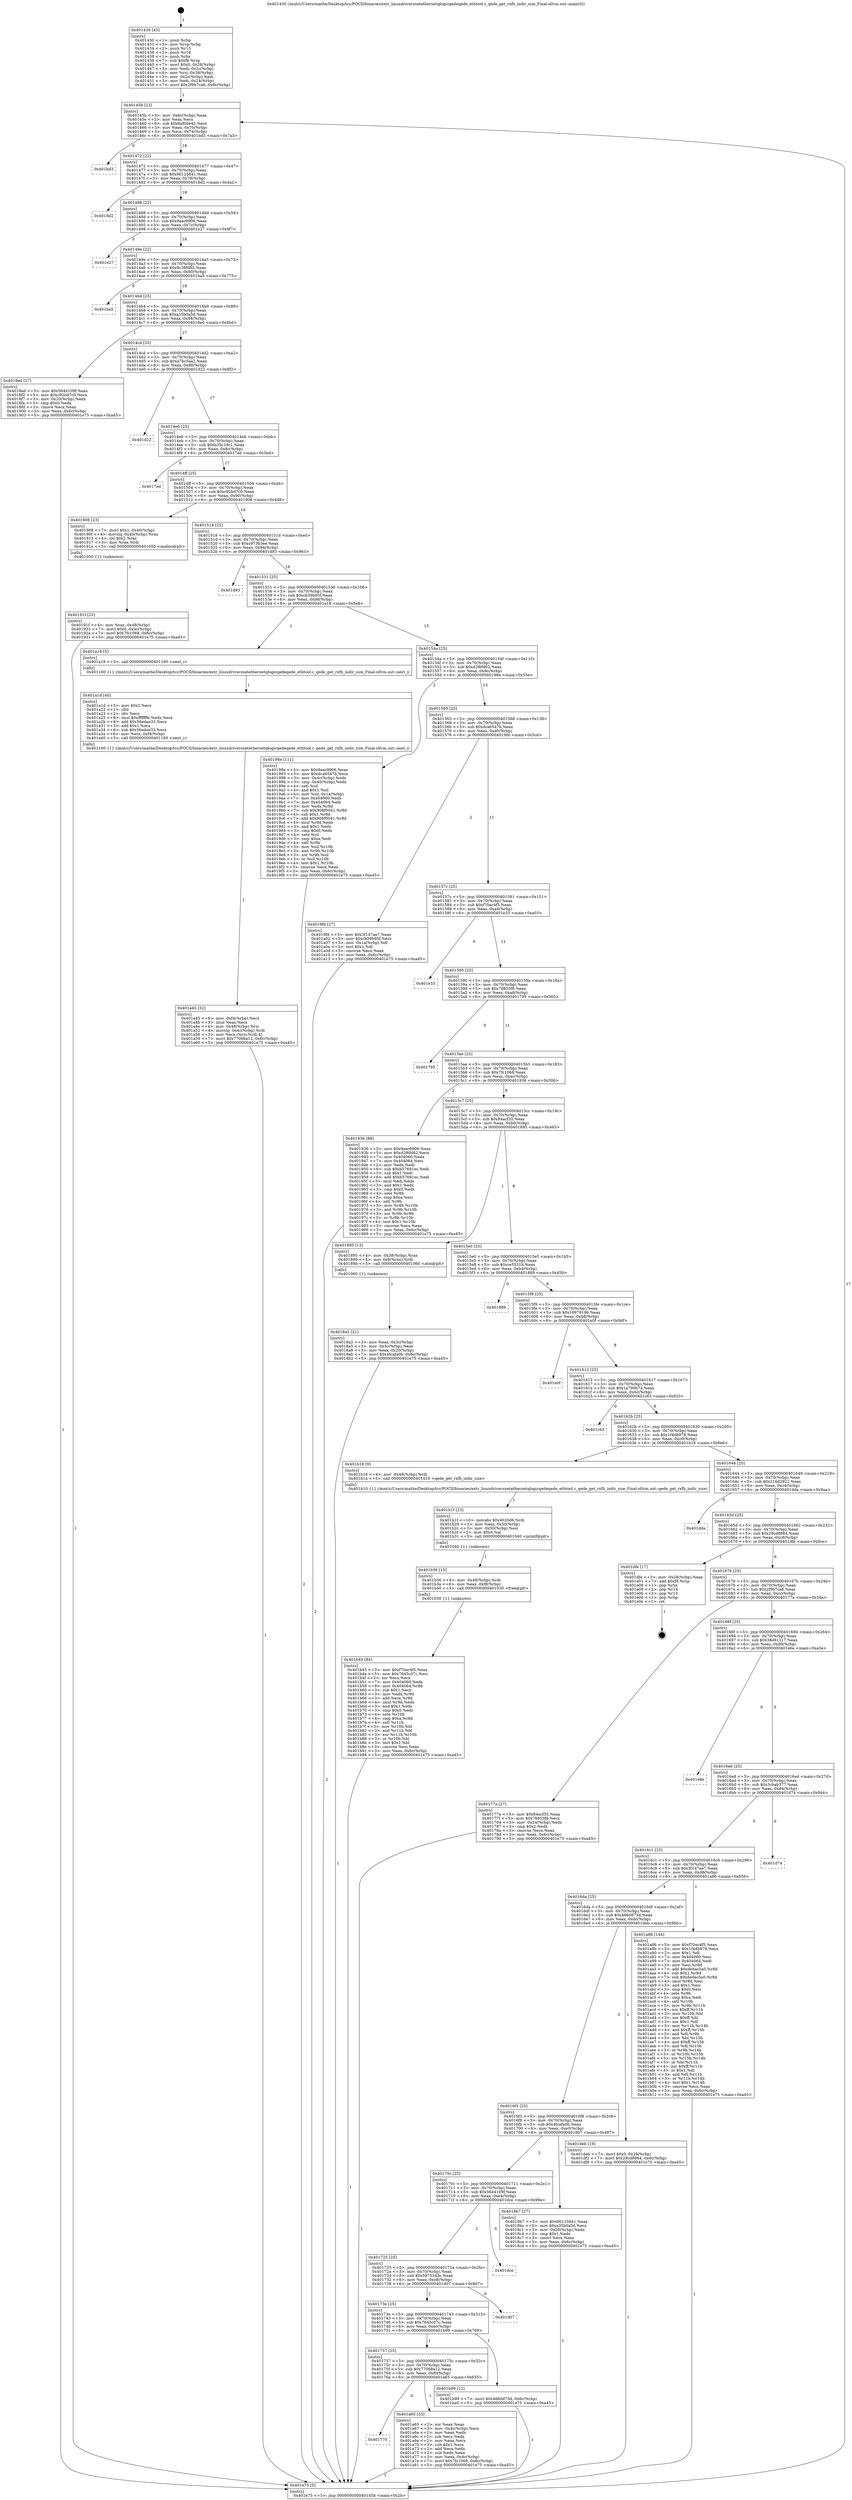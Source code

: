 digraph "0x401430" {
  label = "0x401430 (/mnt/c/Users/mathe/Desktop/tcc/POCII/binaries/extr_linuxdriversnetethernetqlogicqedeqede_ethtool.c_qede_get_rxfh_indir_size_Final-ollvm.out::main(0))"
  labelloc = "t"
  node[shape=record]

  Entry [label="",width=0.3,height=0.3,shape=circle,fillcolor=black,style=filled]
  "0x40145b" [label="{
     0x40145b [23]\l
     | [instrs]\l
     &nbsp;&nbsp;0x40145b \<+3\>: mov -0x6c(%rbp),%eax\l
     &nbsp;&nbsp;0x40145e \<+2\>: mov %eax,%ecx\l
     &nbsp;&nbsp;0x401460 \<+6\>: sub $0x8af0de42,%ecx\l
     &nbsp;&nbsp;0x401466 \<+3\>: mov %eax,-0x70(%rbp)\l
     &nbsp;&nbsp;0x401469 \<+3\>: mov %ecx,-0x74(%rbp)\l
     &nbsp;&nbsp;0x40146c \<+6\>: je 0000000000401bd3 \<main+0x7a3\>\l
  }"]
  "0x401bd3" [label="{
     0x401bd3\l
  }", style=dashed]
  "0x401472" [label="{
     0x401472 [22]\l
     | [instrs]\l
     &nbsp;&nbsp;0x401472 \<+5\>: jmp 0000000000401477 \<main+0x47\>\l
     &nbsp;&nbsp;0x401477 \<+3\>: mov -0x70(%rbp),%eax\l
     &nbsp;&nbsp;0x40147a \<+5\>: sub $0x96125841,%eax\l
     &nbsp;&nbsp;0x40147f \<+3\>: mov %eax,-0x78(%rbp)\l
     &nbsp;&nbsp;0x401482 \<+6\>: je 00000000004018d2 \<main+0x4a2\>\l
  }"]
  Exit [label="",width=0.3,height=0.3,shape=circle,fillcolor=black,style=filled,peripheries=2]
  "0x4018d2" [label="{
     0x4018d2\l
  }", style=dashed]
  "0x401488" [label="{
     0x401488 [22]\l
     | [instrs]\l
     &nbsp;&nbsp;0x401488 \<+5\>: jmp 000000000040148d \<main+0x5d\>\l
     &nbsp;&nbsp;0x40148d \<+3\>: mov -0x70(%rbp),%eax\l
     &nbsp;&nbsp;0x401490 \<+5\>: sub $0x9aac9906,%eax\l
     &nbsp;&nbsp;0x401495 \<+3\>: mov %eax,-0x7c(%rbp)\l
     &nbsp;&nbsp;0x401498 \<+6\>: je 0000000000401e27 \<main+0x9f7\>\l
  }"]
  "0x401b45" [label="{
     0x401b45 [84]\l
     | [instrs]\l
     &nbsp;&nbsp;0x401b45 \<+5\>: mov $0xf70ac4f5,%eax\l
     &nbsp;&nbsp;0x401b4a \<+5\>: mov $0x7645c07c,%esi\l
     &nbsp;&nbsp;0x401b4f \<+2\>: xor %ecx,%ecx\l
     &nbsp;&nbsp;0x401b51 \<+7\>: mov 0x404060,%edx\l
     &nbsp;&nbsp;0x401b58 \<+8\>: mov 0x404064,%r8d\l
     &nbsp;&nbsp;0x401b60 \<+3\>: sub $0x1,%ecx\l
     &nbsp;&nbsp;0x401b63 \<+3\>: mov %edx,%r9d\l
     &nbsp;&nbsp;0x401b66 \<+3\>: add %ecx,%r9d\l
     &nbsp;&nbsp;0x401b69 \<+4\>: imul %r9d,%edx\l
     &nbsp;&nbsp;0x401b6d \<+3\>: and $0x1,%edx\l
     &nbsp;&nbsp;0x401b70 \<+3\>: cmp $0x0,%edx\l
     &nbsp;&nbsp;0x401b73 \<+4\>: sete %r10b\l
     &nbsp;&nbsp;0x401b77 \<+4\>: cmp $0xa,%r8d\l
     &nbsp;&nbsp;0x401b7b \<+4\>: setl %r11b\l
     &nbsp;&nbsp;0x401b7f \<+3\>: mov %r10b,%bl\l
     &nbsp;&nbsp;0x401b82 \<+3\>: and %r11b,%bl\l
     &nbsp;&nbsp;0x401b85 \<+3\>: xor %r11b,%r10b\l
     &nbsp;&nbsp;0x401b88 \<+3\>: or %r10b,%bl\l
     &nbsp;&nbsp;0x401b8b \<+3\>: test $0x1,%bl\l
     &nbsp;&nbsp;0x401b8e \<+3\>: cmovne %esi,%eax\l
     &nbsp;&nbsp;0x401b91 \<+3\>: mov %eax,-0x6c(%rbp)\l
     &nbsp;&nbsp;0x401b94 \<+5\>: jmp 0000000000401e75 \<main+0xa45\>\l
  }"]
  "0x401e27" [label="{
     0x401e27\l
  }", style=dashed]
  "0x40149e" [label="{
     0x40149e [22]\l
     | [instrs]\l
     &nbsp;&nbsp;0x40149e \<+5\>: jmp 00000000004014a3 \<main+0x73\>\l
     &nbsp;&nbsp;0x4014a3 \<+3\>: mov -0x70(%rbp),%eax\l
     &nbsp;&nbsp;0x4014a6 \<+5\>: sub $0x9c38fd85,%eax\l
     &nbsp;&nbsp;0x4014ab \<+3\>: mov %eax,-0x80(%rbp)\l
     &nbsp;&nbsp;0x4014ae \<+6\>: je 0000000000401ba5 \<main+0x775\>\l
  }"]
  "0x401b36" [label="{
     0x401b36 [15]\l
     | [instrs]\l
     &nbsp;&nbsp;0x401b36 \<+4\>: mov -0x48(%rbp),%rdi\l
     &nbsp;&nbsp;0x401b3a \<+6\>: mov %eax,-0xf8(%rbp)\l
     &nbsp;&nbsp;0x401b40 \<+5\>: call 0000000000401030 \<free@plt\>\l
     | [calls]\l
     &nbsp;&nbsp;0x401030 \{1\} (unknown)\l
  }"]
  "0x401ba5" [label="{
     0x401ba5\l
  }", style=dashed]
  "0x4014b4" [label="{
     0x4014b4 [25]\l
     | [instrs]\l
     &nbsp;&nbsp;0x4014b4 \<+5\>: jmp 00000000004014b9 \<main+0x89\>\l
     &nbsp;&nbsp;0x4014b9 \<+3\>: mov -0x70(%rbp),%eax\l
     &nbsp;&nbsp;0x4014bc \<+5\>: sub $0xa35b0a5d,%eax\l
     &nbsp;&nbsp;0x4014c1 \<+6\>: mov %eax,-0x84(%rbp)\l
     &nbsp;&nbsp;0x4014c7 \<+6\>: je 00000000004018ed \<main+0x4bd\>\l
  }"]
  "0x401b1f" [label="{
     0x401b1f [23]\l
     | [instrs]\l
     &nbsp;&nbsp;0x401b1f \<+10\>: movabs $0x4020d6,%rdi\l
     &nbsp;&nbsp;0x401b29 \<+3\>: mov %eax,-0x50(%rbp)\l
     &nbsp;&nbsp;0x401b2c \<+3\>: mov -0x50(%rbp),%esi\l
     &nbsp;&nbsp;0x401b2f \<+2\>: mov $0x0,%al\l
     &nbsp;&nbsp;0x401b31 \<+5\>: call 0000000000401040 \<printf@plt\>\l
     | [calls]\l
     &nbsp;&nbsp;0x401040 \{1\} (unknown)\l
  }"]
  "0x4018ed" [label="{
     0x4018ed [27]\l
     | [instrs]\l
     &nbsp;&nbsp;0x4018ed \<+5\>: mov $0x5644109f,%eax\l
     &nbsp;&nbsp;0x4018f2 \<+5\>: mov $0xc92bd7c0,%ecx\l
     &nbsp;&nbsp;0x4018f7 \<+3\>: mov -0x20(%rbp),%edx\l
     &nbsp;&nbsp;0x4018fa \<+3\>: cmp $0x0,%edx\l
     &nbsp;&nbsp;0x4018fd \<+3\>: cmove %ecx,%eax\l
     &nbsp;&nbsp;0x401900 \<+3\>: mov %eax,-0x6c(%rbp)\l
     &nbsp;&nbsp;0x401903 \<+5\>: jmp 0000000000401e75 \<main+0xa45\>\l
  }"]
  "0x4014cd" [label="{
     0x4014cd [25]\l
     | [instrs]\l
     &nbsp;&nbsp;0x4014cd \<+5\>: jmp 00000000004014d2 \<main+0xa2\>\l
     &nbsp;&nbsp;0x4014d2 \<+3\>: mov -0x70(%rbp),%eax\l
     &nbsp;&nbsp;0x4014d5 \<+5\>: sub $0xa7bc5aa2,%eax\l
     &nbsp;&nbsp;0x4014da \<+6\>: mov %eax,-0x88(%rbp)\l
     &nbsp;&nbsp;0x4014e0 \<+6\>: je 0000000000401d22 \<main+0x8f2\>\l
  }"]
  "0x401770" [label="{
     0x401770\l
  }", style=dashed]
  "0x401d22" [label="{
     0x401d22\l
  }", style=dashed]
  "0x4014e6" [label="{
     0x4014e6 [25]\l
     | [instrs]\l
     &nbsp;&nbsp;0x4014e6 \<+5\>: jmp 00000000004014eb \<main+0xbb\>\l
     &nbsp;&nbsp;0x4014eb \<+3\>: mov -0x70(%rbp),%eax\l
     &nbsp;&nbsp;0x4014ee \<+5\>: sub $0xb35c19c1,%eax\l
     &nbsp;&nbsp;0x4014f3 \<+6\>: mov %eax,-0x8c(%rbp)\l
     &nbsp;&nbsp;0x4014f9 \<+6\>: je 00000000004017ed \<main+0x3bd\>\l
  }"]
  "0x401a65" [label="{
     0x401a65 [33]\l
     | [instrs]\l
     &nbsp;&nbsp;0x401a65 \<+2\>: xor %eax,%eax\l
     &nbsp;&nbsp;0x401a67 \<+3\>: mov -0x4c(%rbp),%ecx\l
     &nbsp;&nbsp;0x401a6a \<+2\>: mov %eax,%edx\l
     &nbsp;&nbsp;0x401a6c \<+2\>: sub %ecx,%edx\l
     &nbsp;&nbsp;0x401a6e \<+2\>: mov %eax,%ecx\l
     &nbsp;&nbsp;0x401a70 \<+3\>: sub $0x1,%ecx\l
     &nbsp;&nbsp;0x401a73 \<+2\>: add %ecx,%edx\l
     &nbsp;&nbsp;0x401a75 \<+2\>: sub %edx,%eax\l
     &nbsp;&nbsp;0x401a77 \<+3\>: mov %eax,-0x4c(%rbp)\l
     &nbsp;&nbsp;0x401a7a \<+7\>: movl $0x7fc1068,-0x6c(%rbp)\l
     &nbsp;&nbsp;0x401a81 \<+5\>: jmp 0000000000401e75 \<main+0xa45\>\l
  }"]
  "0x4017ed" [label="{
     0x4017ed\l
  }", style=dashed]
  "0x4014ff" [label="{
     0x4014ff [25]\l
     | [instrs]\l
     &nbsp;&nbsp;0x4014ff \<+5\>: jmp 0000000000401504 \<main+0xd4\>\l
     &nbsp;&nbsp;0x401504 \<+3\>: mov -0x70(%rbp),%eax\l
     &nbsp;&nbsp;0x401507 \<+5\>: sub $0xc92bd7c0,%eax\l
     &nbsp;&nbsp;0x40150c \<+6\>: mov %eax,-0x90(%rbp)\l
     &nbsp;&nbsp;0x401512 \<+6\>: je 0000000000401908 \<main+0x4d8\>\l
  }"]
  "0x401757" [label="{
     0x401757 [25]\l
     | [instrs]\l
     &nbsp;&nbsp;0x401757 \<+5\>: jmp 000000000040175c \<main+0x32c\>\l
     &nbsp;&nbsp;0x40175c \<+3\>: mov -0x70(%rbp),%eax\l
     &nbsp;&nbsp;0x40175f \<+5\>: sub $0x77068a12,%eax\l
     &nbsp;&nbsp;0x401764 \<+6\>: mov %eax,-0xf0(%rbp)\l
     &nbsp;&nbsp;0x40176a \<+6\>: je 0000000000401a65 \<main+0x635\>\l
  }"]
  "0x401908" [label="{
     0x401908 [23]\l
     | [instrs]\l
     &nbsp;&nbsp;0x401908 \<+7\>: movl $0x1,-0x40(%rbp)\l
     &nbsp;&nbsp;0x40190f \<+4\>: movslq -0x40(%rbp),%rax\l
     &nbsp;&nbsp;0x401913 \<+4\>: shl $0x2,%rax\l
     &nbsp;&nbsp;0x401917 \<+3\>: mov %rax,%rdi\l
     &nbsp;&nbsp;0x40191a \<+5\>: call 0000000000401050 \<malloc@plt\>\l
     | [calls]\l
     &nbsp;&nbsp;0x401050 \{1\} (unknown)\l
  }"]
  "0x401518" [label="{
     0x401518 [25]\l
     | [instrs]\l
     &nbsp;&nbsp;0x401518 \<+5\>: jmp 000000000040151d \<main+0xed\>\l
     &nbsp;&nbsp;0x40151d \<+3\>: mov -0x70(%rbp),%eax\l
     &nbsp;&nbsp;0x401520 \<+5\>: sub $0xc97363ee,%eax\l
     &nbsp;&nbsp;0x401525 \<+6\>: mov %eax,-0x94(%rbp)\l
     &nbsp;&nbsp;0x40152b \<+6\>: je 0000000000401d93 \<main+0x963\>\l
  }"]
  "0x401b99" [label="{
     0x401b99 [12]\l
     | [instrs]\l
     &nbsp;&nbsp;0x401b99 \<+7\>: movl $0x4660d73d,-0x6c(%rbp)\l
     &nbsp;&nbsp;0x401ba0 \<+5\>: jmp 0000000000401e75 \<main+0xa45\>\l
  }"]
  "0x401d93" [label="{
     0x401d93\l
  }", style=dashed]
  "0x401531" [label="{
     0x401531 [25]\l
     | [instrs]\l
     &nbsp;&nbsp;0x401531 \<+5\>: jmp 0000000000401536 \<main+0x106\>\l
     &nbsp;&nbsp;0x401536 \<+3\>: mov -0x70(%rbp),%eax\l
     &nbsp;&nbsp;0x401539 \<+5\>: sub $0xcb39b95f,%eax\l
     &nbsp;&nbsp;0x40153e \<+6\>: mov %eax,-0x98(%rbp)\l
     &nbsp;&nbsp;0x401544 \<+6\>: je 0000000000401a18 \<main+0x5e8\>\l
  }"]
  "0x40173e" [label="{
     0x40173e [25]\l
     | [instrs]\l
     &nbsp;&nbsp;0x40173e \<+5\>: jmp 0000000000401743 \<main+0x313\>\l
     &nbsp;&nbsp;0x401743 \<+3\>: mov -0x70(%rbp),%eax\l
     &nbsp;&nbsp;0x401746 \<+5\>: sub $0x7645c07c,%eax\l
     &nbsp;&nbsp;0x40174b \<+6\>: mov %eax,-0xec(%rbp)\l
     &nbsp;&nbsp;0x401751 \<+6\>: je 0000000000401b99 \<main+0x769\>\l
  }"]
  "0x401a18" [label="{
     0x401a18 [5]\l
     | [instrs]\l
     &nbsp;&nbsp;0x401a18 \<+5\>: call 0000000000401160 \<next_i\>\l
     | [calls]\l
     &nbsp;&nbsp;0x401160 \{1\} (/mnt/c/Users/mathe/Desktop/tcc/POCII/binaries/extr_linuxdriversnetethernetqlogicqedeqede_ethtool.c_qede_get_rxfh_indir_size_Final-ollvm.out::next_i)\l
  }"]
  "0x40154a" [label="{
     0x40154a [25]\l
     | [instrs]\l
     &nbsp;&nbsp;0x40154a \<+5\>: jmp 000000000040154f \<main+0x11f\>\l
     &nbsp;&nbsp;0x40154f \<+3\>: mov -0x70(%rbp),%eax\l
     &nbsp;&nbsp;0x401552 \<+5\>: sub $0xd2f6fd62,%eax\l
     &nbsp;&nbsp;0x401557 \<+6\>: mov %eax,-0x9c(%rbp)\l
     &nbsp;&nbsp;0x40155d \<+6\>: je 000000000040198e \<main+0x55e\>\l
  }"]
  "0x401d07" [label="{
     0x401d07\l
  }", style=dashed]
  "0x40198e" [label="{
     0x40198e [111]\l
     | [instrs]\l
     &nbsp;&nbsp;0x40198e \<+5\>: mov $0x9aac9906,%eax\l
     &nbsp;&nbsp;0x401993 \<+5\>: mov $0xdca6547b,%ecx\l
     &nbsp;&nbsp;0x401998 \<+3\>: mov -0x4c(%rbp),%edx\l
     &nbsp;&nbsp;0x40199b \<+3\>: cmp -0x40(%rbp),%edx\l
     &nbsp;&nbsp;0x40199e \<+4\>: setl %sil\l
     &nbsp;&nbsp;0x4019a2 \<+4\>: and $0x1,%sil\l
     &nbsp;&nbsp;0x4019a6 \<+4\>: mov %sil,-0x1a(%rbp)\l
     &nbsp;&nbsp;0x4019aa \<+7\>: mov 0x404060,%edx\l
     &nbsp;&nbsp;0x4019b1 \<+7\>: mov 0x404064,%edi\l
     &nbsp;&nbsp;0x4019b8 \<+3\>: mov %edx,%r8d\l
     &nbsp;&nbsp;0x4019bb \<+7\>: sub $0x908f0041,%r8d\l
     &nbsp;&nbsp;0x4019c2 \<+4\>: sub $0x1,%r8d\l
     &nbsp;&nbsp;0x4019c6 \<+7\>: add $0x908f0041,%r8d\l
     &nbsp;&nbsp;0x4019cd \<+4\>: imul %r8d,%edx\l
     &nbsp;&nbsp;0x4019d1 \<+3\>: and $0x1,%edx\l
     &nbsp;&nbsp;0x4019d4 \<+3\>: cmp $0x0,%edx\l
     &nbsp;&nbsp;0x4019d7 \<+4\>: sete %sil\l
     &nbsp;&nbsp;0x4019db \<+3\>: cmp $0xa,%edi\l
     &nbsp;&nbsp;0x4019de \<+4\>: setl %r9b\l
     &nbsp;&nbsp;0x4019e2 \<+3\>: mov %sil,%r10b\l
     &nbsp;&nbsp;0x4019e5 \<+3\>: and %r9b,%r10b\l
     &nbsp;&nbsp;0x4019e8 \<+3\>: xor %r9b,%sil\l
     &nbsp;&nbsp;0x4019eb \<+3\>: or %sil,%r10b\l
     &nbsp;&nbsp;0x4019ee \<+4\>: test $0x1,%r10b\l
     &nbsp;&nbsp;0x4019f2 \<+3\>: cmovne %ecx,%eax\l
     &nbsp;&nbsp;0x4019f5 \<+3\>: mov %eax,-0x6c(%rbp)\l
     &nbsp;&nbsp;0x4019f8 \<+5\>: jmp 0000000000401e75 \<main+0xa45\>\l
  }"]
  "0x401563" [label="{
     0x401563 [25]\l
     | [instrs]\l
     &nbsp;&nbsp;0x401563 \<+5\>: jmp 0000000000401568 \<main+0x138\>\l
     &nbsp;&nbsp;0x401568 \<+3\>: mov -0x70(%rbp),%eax\l
     &nbsp;&nbsp;0x40156b \<+5\>: sub $0xdca6547b,%eax\l
     &nbsp;&nbsp;0x401570 \<+6\>: mov %eax,-0xa0(%rbp)\l
     &nbsp;&nbsp;0x401576 \<+6\>: je 00000000004019fd \<main+0x5cd\>\l
  }"]
  "0x401725" [label="{
     0x401725 [25]\l
     | [instrs]\l
     &nbsp;&nbsp;0x401725 \<+5\>: jmp 000000000040172a \<main+0x2fa\>\l
     &nbsp;&nbsp;0x40172a \<+3\>: mov -0x70(%rbp),%eax\l
     &nbsp;&nbsp;0x40172d \<+5\>: sub $0x5975343c,%eax\l
     &nbsp;&nbsp;0x401732 \<+6\>: mov %eax,-0xe8(%rbp)\l
     &nbsp;&nbsp;0x401738 \<+6\>: je 0000000000401d07 \<main+0x8d7\>\l
  }"]
  "0x4019fd" [label="{
     0x4019fd [27]\l
     | [instrs]\l
     &nbsp;&nbsp;0x4019fd \<+5\>: mov $0x3f147ae7,%eax\l
     &nbsp;&nbsp;0x401a02 \<+5\>: mov $0xcb39b95f,%ecx\l
     &nbsp;&nbsp;0x401a07 \<+3\>: mov -0x1a(%rbp),%dl\l
     &nbsp;&nbsp;0x401a0a \<+3\>: test $0x1,%dl\l
     &nbsp;&nbsp;0x401a0d \<+3\>: cmovne %ecx,%eax\l
     &nbsp;&nbsp;0x401a10 \<+3\>: mov %eax,-0x6c(%rbp)\l
     &nbsp;&nbsp;0x401a13 \<+5\>: jmp 0000000000401e75 \<main+0xa45\>\l
  }"]
  "0x40157c" [label="{
     0x40157c [25]\l
     | [instrs]\l
     &nbsp;&nbsp;0x40157c \<+5\>: jmp 0000000000401581 \<main+0x151\>\l
     &nbsp;&nbsp;0x401581 \<+3\>: mov -0x70(%rbp),%eax\l
     &nbsp;&nbsp;0x401584 \<+5\>: sub $0xf70ac4f5,%eax\l
     &nbsp;&nbsp;0x401589 \<+6\>: mov %eax,-0xa4(%rbp)\l
     &nbsp;&nbsp;0x40158f \<+6\>: je 0000000000401e33 \<main+0xa03\>\l
  }"]
  "0x401dce" [label="{
     0x401dce\l
  }", style=dashed]
  "0x401e33" [label="{
     0x401e33\l
  }", style=dashed]
  "0x401595" [label="{
     0x401595 [25]\l
     | [instrs]\l
     &nbsp;&nbsp;0x401595 \<+5\>: jmp 000000000040159a \<main+0x16a\>\l
     &nbsp;&nbsp;0x40159a \<+3\>: mov -0x70(%rbp),%eax\l
     &nbsp;&nbsp;0x40159d \<+5\>: sub $0x78853f8,%eax\l
     &nbsp;&nbsp;0x4015a2 \<+6\>: mov %eax,-0xa8(%rbp)\l
     &nbsp;&nbsp;0x4015a8 \<+6\>: je 0000000000401795 \<main+0x365\>\l
  }"]
  "0x401a45" [label="{
     0x401a45 [32]\l
     | [instrs]\l
     &nbsp;&nbsp;0x401a45 \<+6\>: mov -0xf4(%rbp),%ecx\l
     &nbsp;&nbsp;0x401a4b \<+3\>: imul %eax,%ecx\l
     &nbsp;&nbsp;0x401a4e \<+4\>: mov -0x48(%rbp),%rsi\l
     &nbsp;&nbsp;0x401a52 \<+4\>: movslq -0x4c(%rbp),%rdi\l
     &nbsp;&nbsp;0x401a56 \<+3\>: mov %ecx,(%rsi,%rdi,4)\l
     &nbsp;&nbsp;0x401a59 \<+7\>: movl $0x77068a12,-0x6c(%rbp)\l
     &nbsp;&nbsp;0x401a60 \<+5\>: jmp 0000000000401e75 \<main+0xa45\>\l
  }"]
  "0x401795" [label="{
     0x401795\l
  }", style=dashed]
  "0x4015ae" [label="{
     0x4015ae [25]\l
     | [instrs]\l
     &nbsp;&nbsp;0x4015ae \<+5\>: jmp 00000000004015b3 \<main+0x183\>\l
     &nbsp;&nbsp;0x4015b3 \<+3\>: mov -0x70(%rbp),%eax\l
     &nbsp;&nbsp;0x4015b6 \<+5\>: sub $0x7fc1068,%eax\l
     &nbsp;&nbsp;0x4015bb \<+6\>: mov %eax,-0xac(%rbp)\l
     &nbsp;&nbsp;0x4015c1 \<+6\>: je 0000000000401936 \<main+0x506\>\l
  }"]
  "0x401a1d" [label="{
     0x401a1d [40]\l
     | [instrs]\l
     &nbsp;&nbsp;0x401a1d \<+5\>: mov $0x2,%ecx\l
     &nbsp;&nbsp;0x401a22 \<+1\>: cltd\l
     &nbsp;&nbsp;0x401a23 \<+2\>: idiv %ecx\l
     &nbsp;&nbsp;0x401a25 \<+6\>: imul $0xfffffffe,%edx,%ecx\l
     &nbsp;&nbsp;0x401a2b \<+6\>: add $0x56edae33,%ecx\l
     &nbsp;&nbsp;0x401a31 \<+3\>: add $0x1,%ecx\l
     &nbsp;&nbsp;0x401a34 \<+6\>: sub $0x56edae33,%ecx\l
     &nbsp;&nbsp;0x401a3a \<+6\>: mov %ecx,-0xf4(%rbp)\l
     &nbsp;&nbsp;0x401a40 \<+5\>: call 0000000000401160 \<next_i\>\l
     | [calls]\l
     &nbsp;&nbsp;0x401160 \{1\} (/mnt/c/Users/mathe/Desktop/tcc/POCII/binaries/extr_linuxdriversnetethernetqlogicqedeqede_ethtool.c_qede_get_rxfh_indir_size_Final-ollvm.out::next_i)\l
  }"]
  "0x401936" [label="{
     0x401936 [88]\l
     | [instrs]\l
     &nbsp;&nbsp;0x401936 \<+5\>: mov $0x9aac9906,%eax\l
     &nbsp;&nbsp;0x40193b \<+5\>: mov $0xd2f6fd62,%ecx\l
     &nbsp;&nbsp;0x401940 \<+7\>: mov 0x404060,%edx\l
     &nbsp;&nbsp;0x401947 \<+7\>: mov 0x404064,%esi\l
     &nbsp;&nbsp;0x40194e \<+2\>: mov %edx,%edi\l
     &nbsp;&nbsp;0x401950 \<+6\>: sub $0xb57691ec,%edi\l
     &nbsp;&nbsp;0x401956 \<+3\>: sub $0x1,%edi\l
     &nbsp;&nbsp;0x401959 \<+6\>: add $0xb57691ec,%edi\l
     &nbsp;&nbsp;0x40195f \<+3\>: imul %edi,%edx\l
     &nbsp;&nbsp;0x401962 \<+3\>: and $0x1,%edx\l
     &nbsp;&nbsp;0x401965 \<+3\>: cmp $0x0,%edx\l
     &nbsp;&nbsp;0x401968 \<+4\>: sete %r8b\l
     &nbsp;&nbsp;0x40196c \<+3\>: cmp $0xa,%esi\l
     &nbsp;&nbsp;0x40196f \<+4\>: setl %r9b\l
     &nbsp;&nbsp;0x401973 \<+3\>: mov %r8b,%r10b\l
     &nbsp;&nbsp;0x401976 \<+3\>: and %r9b,%r10b\l
     &nbsp;&nbsp;0x401979 \<+3\>: xor %r9b,%r8b\l
     &nbsp;&nbsp;0x40197c \<+3\>: or %r8b,%r10b\l
     &nbsp;&nbsp;0x40197f \<+4\>: test $0x1,%r10b\l
     &nbsp;&nbsp;0x401983 \<+3\>: cmovne %ecx,%eax\l
     &nbsp;&nbsp;0x401986 \<+3\>: mov %eax,-0x6c(%rbp)\l
     &nbsp;&nbsp;0x401989 \<+5\>: jmp 0000000000401e75 \<main+0xa45\>\l
  }"]
  "0x4015c7" [label="{
     0x4015c7 [25]\l
     | [instrs]\l
     &nbsp;&nbsp;0x4015c7 \<+5\>: jmp 00000000004015cc \<main+0x19c\>\l
     &nbsp;&nbsp;0x4015cc \<+3\>: mov -0x70(%rbp),%eax\l
     &nbsp;&nbsp;0x4015cf \<+5\>: sub $0x84acf35,%eax\l
     &nbsp;&nbsp;0x4015d4 \<+6\>: mov %eax,-0xb0(%rbp)\l
     &nbsp;&nbsp;0x4015da \<+6\>: je 0000000000401895 \<main+0x465\>\l
  }"]
  "0x40191f" [label="{
     0x40191f [23]\l
     | [instrs]\l
     &nbsp;&nbsp;0x40191f \<+4\>: mov %rax,-0x48(%rbp)\l
     &nbsp;&nbsp;0x401923 \<+7\>: movl $0x0,-0x4c(%rbp)\l
     &nbsp;&nbsp;0x40192a \<+7\>: movl $0x7fc1068,-0x6c(%rbp)\l
     &nbsp;&nbsp;0x401931 \<+5\>: jmp 0000000000401e75 \<main+0xa45\>\l
  }"]
  "0x401895" [label="{
     0x401895 [13]\l
     | [instrs]\l
     &nbsp;&nbsp;0x401895 \<+4\>: mov -0x38(%rbp),%rax\l
     &nbsp;&nbsp;0x401899 \<+4\>: mov 0x8(%rax),%rdi\l
     &nbsp;&nbsp;0x40189d \<+5\>: call 0000000000401060 \<atoi@plt\>\l
     | [calls]\l
     &nbsp;&nbsp;0x401060 \{1\} (unknown)\l
  }"]
  "0x4015e0" [label="{
     0x4015e0 [25]\l
     | [instrs]\l
     &nbsp;&nbsp;0x4015e0 \<+5\>: jmp 00000000004015e5 \<main+0x1b5\>\l
     &nbsp;&nbsp;0x4015e5 \<+3\>: mov -0x70(%rbp),%eax\l
     &nbsp;&nbsp;0x4015e8 \<+5\>: sub $0xce5531b,%eax\l
     &nbsp;&nbsp;0x4015ed \<+6\>: mov %eax,-0xb4(%rbp)\l
     &nbsp;&nbsp;0x4015f3 \<+6\>: je 0000000000401889 \<main+0x459\>\l
  }"]
  "0x40170c" [label="{
     0x40170c [25]\l
     | [instrs]\l
     &nbsp;&nbsp;0x40170c \<+5\>: jmp 0000000000401711 \<main+0x2e1\>\l
     &nbsp;&nbsp;0x401711 \<+3\>: mov -0x70(%rbp),%eax\l
     &nbsp;&nbsp;0x401714 \<+5\>: sub $0x5644109f,%eax\l
     &nbsp;&nbsp;0x401719 \<+6\>: mov %eax,-0xe4(%rbp)\l
     &nbsp;&nbsp;0x40171f \<+6\>: je 0000000000401dce \<main+0x99e\>\l
  }"]
  "0x401889" [label="{
     0x401889\l
  }", style=dashed]
  "0x4015f9" [label="{
     0x4015f9 [25]\l
     | [instrs]\l
     &nbsp;&nbsp;0x4015f9 \<+5\>: jmp 00000000004015fe \<main+0x1ce\>\l
     &nbsp;&nbsp;0x4015fe \<+3\>: mov -0x70(%rbp),%eax\l
     &nbsp;&nbsp;0x401601 \<+5\>: sub $0x16979196,%eax\l
     &nbsp;&nbsp;0x401606 \<+6\>: mov %eax,-0xb8(%rbp)\l
     &nbsp;&nbsp;0x40160c \<+6\>: je 0000000000401e0f \<main+0x9df\>\l
  }"]
  "0x4018b7" [label="{
     0x4018b7 [27]\l
     | [instrs]\l
     &nbsp;&nbsp;0x4018b7 \<+5\>: mov $0x96125841,%eax\l
     &nbsp;&nbsp;0x4018bc \<+5\>: mov $0xa35b0a5d,%ecx\l
     &nbsp;&nbsp;0x4018c1 \<+3\>: mov -0x20(%rbp),%edx\l
     &nbsp;&nbsp;0x4018c4 \<+3\>: cmp $0x1,%edx\l
     &nbsp;&nbsp;0x4018c7 \<+3\>: cmovl %ecx,%eax\l
     &nbsp;&nbsp;0x4018ca \<+3\>: mov %eax,-0x6c(%rbp)\l
     &nbsp;&nbsp;0x4018cd \<+5\>: jmp 0000000000401e75 \<main+0xa45\>\l
  }"]
  "0x401e0f" [label="{
     0x401e0f\l
  }", style=dashed]
  "0x401612" [label="{
     0x401612 [25]\l
     | [instrs]\l
     &nbsp;&nbsp;0x401612 \<+5\>: jmp 0000000000401617 \<main+0x1e7\>\l
     &nbsp;&nbsp;0x401617 \<+3\>: mov -0x70(%rbp),%eax\l
     &nbsp;&nbsp;0x40161a \<+5\>: sub $0x1a790b74,%eax\l
     &nbsp;&nbsp;0x40161f \<+6\>: mov %eax,-0xbc(%rbp)\l
     &nbsp;&nbsp;0x401625 \<+6\>: je 0000000000401c63 \<main+0x833\>\l
  }"]
  "0x4016f3" [label="{
     0x4016f3 [25]\l
     | [instrs]\l
     &nbsp;&nbsp;0x4016f3 \<+5\>: jmp 00000000004016f8 \<main+0x2c8\>\l
     &nbsp;&nbsp;0x4016f8 \<+3\>: mov -0x70(%rbp),%eax\l
     &nbsp;&nbsp;0x4016fb \<+5\>: sub $0x4fcafa0b,%eax\l
     &nbsp;&nbsp;0x401700 \<+6\>: mov %eax,-0xe0(%rbp)\l
     &nbsp;&nbsp;0x401706 \<+6\>: je 00000000004018b7 \<main+0x487\>\l
  }"]
  "0x401c63" [label="{
     0x401c63\l
  }", style=dashed]
  "0x40162b" [label="{
     0x40162b [25]\l
     | [instrs]\l
     &nbsp;&nbsp;0x40162b \<+5\>: jmp 0000000000401630 \<main+0x200\>\l
     &nbsp;&nbsp;0x401630 \<+3\>: mov -0x70(%rbp),%eax\l
     &nbsp;&nbsp;0x401633 \<+5\>: sub $0x1f4db978,%eax\l
     &nbsp;&nbsp;0x401638 \<+6\>: mov %eax,-0xc0(%rbp)\l
     &nbsp;&nbsp;0x40163e \<+6\>: je 0000000000401b16 \<main+0x6e6\>\l
  }"]
  "0x401deb" [label="{
     0x401deb [19]\l
     | [instrs]\l
     &nbsp;&nbsp;0x401deb \<+7\>: movl $0x0,-0x28(%rbp)\l
     &nbsp;&nbsp;0x401df2 \<+7\>: movl $0x29cd8864,-0x6c(%rbp)\l
     &nbsp;&nbsp;0x401df9 \<+5\>: jmp 0000000000401e75 \<main+0xa45\>\l
  }"]
  "0x401b16" [label="{
     0x401b16 [9]\l
     | [instrs]\l
     &nbsp;&nbsp;0x401b16 \<+4\>: mov -0x48(%rbp),%rdi\l
     &nbsp;&nbsp;0x401b1a \<+5\>: call 0000000000401410 \<qede_get_rxfh_indir_size\>\l
     | [calls]\l
     &nbsp;&nbsp;0x401410 \{1\} (/mnt/c/Users/mathe/Desktop/tcc/POCII/binaries/extr_linuxdriversnetethernetqlogicqedeqede_ethtool.c_qede_get_rxfh_indir_size_Final-ollvm.out::qede_get_rxfh_indir_size)\l
  }"]
  "0x401644" [label="{
     0x401644 [25]\l
     | [instrs]\l
     &nbsp;&nbsp;0x401644 \<+5\>: jmp 0000000000401649 \<main+0x219\>\l
     &nbsp;&nbsp;0x401649 \<+3\>: mov -0x70(%rbp),%eax\l
     &nbsp;&nbsp;0x40164c \<+5\>: sub $0x216d2921,%eax\l
     &nbsp;&nbsp;0x401651 \<+6\>: mov %eax,-0xc4(%rbp)\l
     &nbsp;&nbsp;0x401657 \<+6\>: je 0000000000401dda \<main+0x9aa\>\l
  }"]
  "0x4016da" [label="{
     0x4016da [25]\l
     | [instrs]\l
     &nbsp;&nbsp;0x4016da \<+5\>: jmp 00000000004016df \<main+0x2af\>\l
     &nbsp;&nbsp;0x4016df \<+3\>: mov -0x70(%rbp),%eax\l
     &nbsp;&nbsp;0x4016e2 \<+5\>: sub $0x4660d73d,%eax\l
     &nbsp;&nbsp;0x4016e7 \<+6\>: mov %eax,-0xdc(%rbp)\l
     &nbsp;&nbsp;0x4016ed \<+6\>: je 0000000000401deb \<main+0x9bb\>\l
  }"]
  "0x401dda" [label="{
     0x401dda\l
  }", style=dashed]
  "0x40165d" [label="{
     0x40165d [25]\l
     | [instrs]\l
     &nbsp;&nbsp;0x40165d \<+5\>: jmp 0000000000401662 \<main+0x232\>\l
     &nbsp;&nbsp;0x401662 \<+3\>: mov -0x70(%rbp),%eax\l
     &nbsp;&nbsp;0x401665 \<+5\>: sub $0x29cd8864,%eax\l
     &nbsp;&nbsp;0x40166a \<+6\>: mov %eax,-0xc8(%rbp)\l
     &nbsp;&nbsp;0x401670 \<+6\>: je 0000000000401dfe \<main+0x9ce\>\l
  }"]
  "0x401a86" [label="{
     0x401a86 [144]\l
     | [instrs]\l
     &nbsp;&nbsp;0x401a86 \<+5\>: mov $0xf70ac4f5,%eax\l
     &nbsp;&nbsp;0x401a8b \<+5\>: mov $0x1f4db978,%ecx\l
     &nbsp;&nbsp;0x401a90 \<+2\>: mov $0x1,%dl\l
     &nbsp;&nbsp;0x401a92 \<+7\>: mov 0x404060,%esi\l
     &nbsp;&nbsp;0x401a99 \<+7\>: mov 0x404064,%edi\l
     &nbsp;&nbsp;0x401aa0 \<+3\>: mov %esi,%r8d\l
     &nbsp;&nbsp;0x401aa3 \<+7\>: add $0xdedac5a0,%r8d\l
     &nbsp;&nbsp;0x401aaa \<+4\>: sub $0x1,%r8d\l
     &nbsp;&nbsp;0x401aae \<+7\>: sub $0xdedac5a0,%r8d\l
     &nbsp;&nbsp;0x401ab5 \<+4\>: imul %r8d,%esi\l
     &nbsp;&nbsp;0x401ab9 \<+3\>: and $0x1,%esi\l
     &nbsp;&nbsp;0x401abc \<+3\>: cmp $0x0,%esi\l
     &nbsp;&nbsp;0x401abf \<+4\>: sete %r9b\l
     &nbsp;&nbsp;0x401ac3 \<+3\>: cmp $0xa,%edi\l
     &nbsp;&nbsp;0x401ac6 \<+4\>: setl %r10b\l
     &nbsp;&nbsp;0x401aca \<+3\>: mov %r9b,%r11b\l
     &nbsp;&nbsp;0x401acd \<+4\>: xor $0xff,%r11b\l
     &nbsp;&nbsp;0x401ad1 \<+3\>: mov %r10b,%bl\l
     &nbsp;&nbsp;0x401ad4 \<+3\>: xor $0xff,%bl\l
     &nbsp;&nbsp;0x401ad7 \<+3\>: xor $0x1,%dl\l
     &nbsp;&nbsp;0x401ada \<+3\>: mov %r11b,%r14b\l
     &nbsp;&nbsp;0x401add \<+4\>: and $0xff,%r14b\l
     &nbsp;&nbsp;0x401ae1 \<+3\>: and %dl,%r9b\l
     &nbsp;&nbsp;0x401ae4 \<+3\>: mov %bl,%r15b\l
     &nbsp;&nbsp;0x401ae7 \<+4\>: and $0xff,%r15b\l
     &nbsp;&nbsp;0x401aeb \<+3\>: and %dl,%r10b\l
     &nbsp;&nbsp;0x401aee \<+3\>: or %r9b,%r14b\l
     &nbsp;&nbsp;0x401af1 \<+3\>: or %r10b,%r15b\l
     &nbsp;&nbsp;0x401af4 \<+3\>: xor %r15b,%r14b\l
     &nbsp;&nbsp;0x401af7 \<+3\>: or %bl,%r11b\l
     &nbsp;&nbsp;0x401afa \<+4\>: xor $0xff,%r11b\l
     &nbsp;&nbsp;0x401afe \<+3\>: or $0x1,%dl\l
     &nbsp;&nbsp;0x401b01 \<+3\>: and %dl,%r11b\l
     &nbsp;&nbsp;0x401b04 \<+3\>: or %r11b,%r14b\l
     &nbsp;&nbsp;0x401b07 \<+4\>: test $0x1,%r14b\l
     &nbsp;&nbsp;0x401b0b \<+3\>: cmovne %ecx,%eax\l
     &nbsp;&nbsp;0x401b0e \<+3\>: mov %eax,-0x6c(%rbp)\l
     &nbsp;&nbsp;0x401b11 \<+5\>: jmp 0000000000401e75 \<main+0xa45\>\l
  }"]
  "0x401dfe" [label="{
     0x401dfe [17]\l
     | [instrs]\l
     &nbsp;&nbsp;0x401dfe \<+3\>: mov -0x28(%rbp),%eax\l
     &nbsp;&nbsp;0x401e01 \<+7\>: add $0xf8,%rsp\l
     &nbsp;&nbsp;0x401e08 \<+1\>: pop %rbx\l
     &nbsp;&nbsp;0x401e09 \<+2\>: pop %r14\l
     &nbsp;&nbsp;0x401e0b \<+2\>: pop %r15\l
     &nbsp;&nbsp;0x401e0d \<+1\>: pop %rbp\l
     &nbsp;&nbsp;0x401e0e \<+1\>: ret\l
  }"]
  "0x401676" [label="{
     0x401676 [25]\l
     | [instrs]\l
     &nbsp;&nbsp;0x401676 \<+5\>: jmp 000000000040167b \<main+0x24b\>\l
     &nbsp;&nbsp;0x40167b \<+3\>: mov -0x70(%rbp),%eax\l
     &nbsp;&nbsp;0x40167e \<+5\>: sub $0x2f9b7ca6,%eax\l
     &nbsp;&nbsp;0x401683 \<+6\>: mov %eax,-0xcc(%rbp)\l
     &nbsp;&nbsp;0x401689 \<+6\>: je 000000000040177a \<main+0x34a\>\l
  }"]
  "0x4016c1" [label="{
     0x4016c1 [25]\l
     | [instrs]\l
     &nbsp;&nbsp;0x4016c1 \<+5\>: jmp 00000000004016c6 \<main+0x296\>\l
     &nbsp;&nbsp;0x4016c6 \<+3\>: mov -0x70(%rbp),%eax\l
     &nbsp;&nbsp;0x4016c9 \<+5\>: sub $0x3f147ae7,%eax\l
     &nbsp;&nbsp;0x4016ce \<+6\>: mov %eax,-0xd8(%rbp)\l
     &nbsp;&nbsp;0x4016d4 \<+6\>: je 0000000000401a86 \<main+0x656\>\l
  }"]
  "0x40177a" [label="{
     0x40177a [27]\l
     | [instrs]\l
     &nbsp;&nbsp;0x40177a \<+5\>: mov $0x84acf35,%eax\l
     &nbsp;&nbsp;0x40177f \<+5\>: mov $0x78853f8,%ecx\l
     &nbsp;&nbsp;0x401784 \<+3\>: mov -0x24(%rbp),%edx\l
     &nbsp;&nbsp;0x401787 \<+3\>: cmp $0x2,%edx\l
     &nbsp;&nbsp;0x40178a \<+3\>: cmovne %ecx,%eax\l
     &nbsp;&nbsp;0x40178d \<+3\>: mov %eax,-0x6c(%rbp)\l
     &nbsp;&nbsp;0x401790 \<+5\>: jmp 0000000000401e75 \<main+0xa45\>\l
  }"]
  "0x40168f" [label="{
     0x40168f [25]\l
     | [instrs]\l
     &nbsp;&nbsp;0x40168f \<+5\>: jmp 0000000000401694 \<main+0x264\>\l
     &nbsp;&nbsp;0x401694 \<+3\>: mov -0x70(%rbp),%eax\l
     &nbsp;&nbsp;0x401697 \<+5\>: sub $0x38e81317,%eax\l
     &nbsp;&nbsp;0x40169c \<+6\>: mov %eax,-0xd0(%rbp)\l
     &nbsp;&nbsp;0x4016a2 \<+6\>: je 0000000000401e6e \<main+0xa3e\>\l
  }"]
  "0x401e75" [label="{
     0x401e75 [5]\l
     | [instrs]\l
     &nbsp;&nbsp;0x401e75 \<+5\>: jmp 000000000040145b \<main+0x2b\>\l
  }"]
  "0x401430" [label="{
     0x401430 [43]\l
     | [instrs]\l
     &nbsp;&nbsp;0x401430 \<+1\>: push %rbp\l
     &nbsp;&nbsp;0x401431 \<+3\>: mov %rsp,%rbp\l
     &nbsp;&nbsp;0x401434 \<+2\>: push %r15\l
     &nbsp;&nbsp;0x401436 \<+2\>: push %r14\l
     &nbsp;&nbsp;0x401438 \<+1\>: push %rbx\l
     &nbsp;&nbsp;0x401439 \<+7\>: sub $0xf8,%rsp\l
     &nbsp;&nbsp;0x401440 \<+7\>: movl $0x0,-0x28(%rbp)\l
     &nbsp;&nbsp;0x401447 \<+3\>: mov %edi,-0x2c(%rbp)\l
     &nbsp;&nbsp;0x40144a \<+4\>: mov %rsi,-0x38(%rbp)\l
     &nbsp;&nbsp;0x40144e \<+3\>: mov -0x2c(%rbp),%edi\l
     &nbsp;&nbsp;0x401451 \<+3\>: mov %edi,-0x24(%rbp)\l
     &nbsp;&nbsp;0x401454 \<+7\>: movl $0x2f9b7ca6,-0x6c(%rbp)\l
  }"]
  "0x4018a2" [label="{
     0x4018a2 [21]\l
     | [instrs]\l
     &nbsp;&nbsp;0x4018a2 \<+3\>: mov %eax,-0x3c(%rbp)\l
     &nbsp;&nbsp;0x4018a5 \<+3\>: mov -0x3c(%rbp),%eax\l
     &nbsp;&nbsp;0x4018a8 \<+3\>: mov %eax,-0x20(%rbp)\l
     &nbsp;&nbsp;0x4018ab \<+7\>: movl $0x4fcafa0b,-0x6c(%rbp)\l
     &nbsp;&nbsp;0x4018b2 \<+5\>: jmp 0000000000401e75 \<main+0xa45\>\l
  }"]
  "0x401d74" [label="{
     0x401d74\l
  }", style=dashed]
  "0x401e6e" [label="{
     0x401e6e\l
  }", style=dashed]
  "0x4016a8" [label="{
     0x4016a8 [25]\l
     | [instrs]\l
     &nbsp;&nbsp;0x4016a8 \<+5\>: jmp 00000000004016ad \<main+0x27d\>\l
     &nbsp;&nbsp;0x4016ad \<+3\>: mov -0x70(%rbp),%eax\l
     &nbsp;&nbsp;0x4016b0 \<+5\>: sub $0x3cbab377,%eax\l
     &nbsp;&nbsp;0x4016b5 \<+6\>: mov %eax,-0xd4(%rbp)\l
     &nbsp;&nbsp;0x4016bb \<+6\>: je 0000000000401d74 \<main+0x944\>\l
  }"]
  Entry -> "0x401430" [label=" 1"]
  "0x40145b" -> "0x401bd3" [label=" 0"]
  "0x40145b" -> "0x401472" [label=" 18"]
  "0x401dfe" -> Exit [label=" 1"]
  "0x401472" -> "0x4018d2" [label=" 0"]
  "0x401472" -> "0x401488" [label=" 18"]
  "0x401deb" -> "0x401e75" [label=" 1"]
  "0x401488" -> "0x401e27" [label=" 0"]
  "0x401488" -> "0x40149e" [label=" 18"]
  "0x401b99" -> "0x401e75" [label=" 1"]
  "0x40149e" -> "0x401ba5" [label=" 0"]
  "0x40149e" -> "0x4014b4" [label=" 18"]
  "0x401b45" -> "0x401e75" [label=" 1"]
  "0x4014b4" -> "0x4018ed" [label=" 1"]
  "0x4014b4" -> "0x4014cd" [label=" 17"]
  "0x401b36" -> "0x401b45" [label=" 1"]
  "0x4014cd" -> "0x401d22" [label=" 0"]
  "0x4014cd" -> "0x4014e6" [label=" 17"]
  "0x401b1f" -> "0x401b36" [label=" 1"]
  "0x4014e6" -> "0x4017ed" [label=" 0"]
  "0x4014e6" -> "0x4014ff" [label=" 17"]
  "0x401b16" -> "0x401b1f" [label=" 1"]
  "0x4014ff" -> "0x401908" [label=" 1"]
  "0x4014ff" -> "0x401518" [label=" 16"]
  "0x401a65" -> "0x401e75" [label=" 1"]
  "0x401518" -> "0x401d93" [label=" 0"]
  "0x401518" -> "0x401531" [label=" 16"]
  "0x401757" -> "0x401770" [label=" 0"]
  "0x401531" -> "0x401a18" [label=" 1"]
  "0x401531" -> "0x40154a" [label=" 15"]
  "0x401a86" -> "0x401e75" [label=" 1"]
  "0x40154a" -> "0x40198e" [label=" 2"]
  "0x40154a" -> "0x401563" [label=" 13"]
  "0x40173e" -> "0x401757" [label=" 1"]
  "0x401563" -> "0x4019fd" [label=" 2"]
  "0x401563" -> "0x40157c" [label=" 11"]
  "0x401757" -> "0x401a65" [label=" 1"]
  "0x40157c" -> "0x401e33" [label=" 0"]
  "0x40157c" -> "0x401595" [label=" 11"]
  "0x401725" -> "0x40173e" [label=" 2"]
  "0x401595" -> "0x401795" [label=" 0"]
  "0x401595" -> "0x4015ae" [label=" 11"]
  "0x40173e" -> "0x401b99" [label=" 1"]
  "0x4015ae" -> "0x401936" [label=" 2"]
  "0x4015ae" -> "0x4015c7" [label=" 9"]
  "0x40170c" -> "0x401725" [label=" 2"]
  "0x4015c7" -> "0x401895" [label=" 1"]
  "0x4015c7" -> "0x4015e0" [label=" 8"]
  "0x40170c" -> "0x401dce" [label=" 0"]
  "0x4015e0" -> "0x401889" [label=" 0"]
  "0x4015e0" -> "0x4015f9" [label=" 8"]
  "0x401725" -> "0x401d07" [label=" 0"]
  "0x4015f9" -> "0x401e0f" [label=" 0"]
  "0x4015f9" -> "0x401612" [label=" 8"]
  "0x401a45" -> "0x401e75" [label=" 1"]
  "0x401612" -> "0x401c63" [label=" 0"]
  "0x401612" -> "0x40162b" [label=" 8"]
  "0x401a18" -> "0x401a1d" [label=" 1"]
  "0x40162b" -> "0x401b16" [label=" 1"]
  "0x40162b" -> "0x401644" [label=" 7"]
  "0x4019fd" -> "0x401e75" [label=" 2"]
  "0x401644" -> "0x401dda" [label=" 0"]
  "0x401644" -> "0x40165d" [label=" 7"]
  "0x401936" -> "0x401e75" [label=" 2"]
  "0x40165d" -> "0x401dfe" [label=" 1"]
  "0x40165d" -> "0x401676" [label=" 6"]
  "0x40191f" -> "0x401e75" [label=" 1"]
  "0x401676" -> "0x40177a" [label=" 1"]
  "0x401676" -> "0x40168f" [label=" 5"]
  "0x40177a" -> "0x401e75" [label=" 1"]
  "0x401430" -> "0x40145b" [label=" 1"]
  "0x401e75" -> "0x40145b" [label=" 17"]
  "0x401895" -> "0x4018a2" [label=" 1"]
  "0x4018a2" -> "0x401e75" [label=" 1"]
  "0x4018ed" -> "0x401e75" [label=" 1"]
  "0x40168f" -> "0x401e6e" [label=" 0"]
  "0x40168f" -> "0x4016a8" [label=" 5"]
  "0x4018b7" -> "0x401e75" [label=" 1"]
  "0x4016a8" -> "0x401d74" [label=" 0"]
  "0x4016a8" -> "0x4016c1" [label=" 5"]
  "0x401908" -> "0x40191f" [label=" 1"]
  "0x4016c1" -> "0x401a86" [label=" 1"]
  "0x4016c1" -> "0x4016da" [label=" 4"]
  "0x40198e" -> "0x401e75" [label=" 2"]
  "0x4016da" -> "0x401deb" [label=" 1"]
  "0x4016da" -> "0x4016f3" [label=" 3"]
  "0x401a1d" -> "0x401a45" [label=" 1"]
  "0x4016f3" -> "0x4018b7" [label=" 1"]
  "0x4016f3" -> "0x40170c" [label=" 2"]
}
